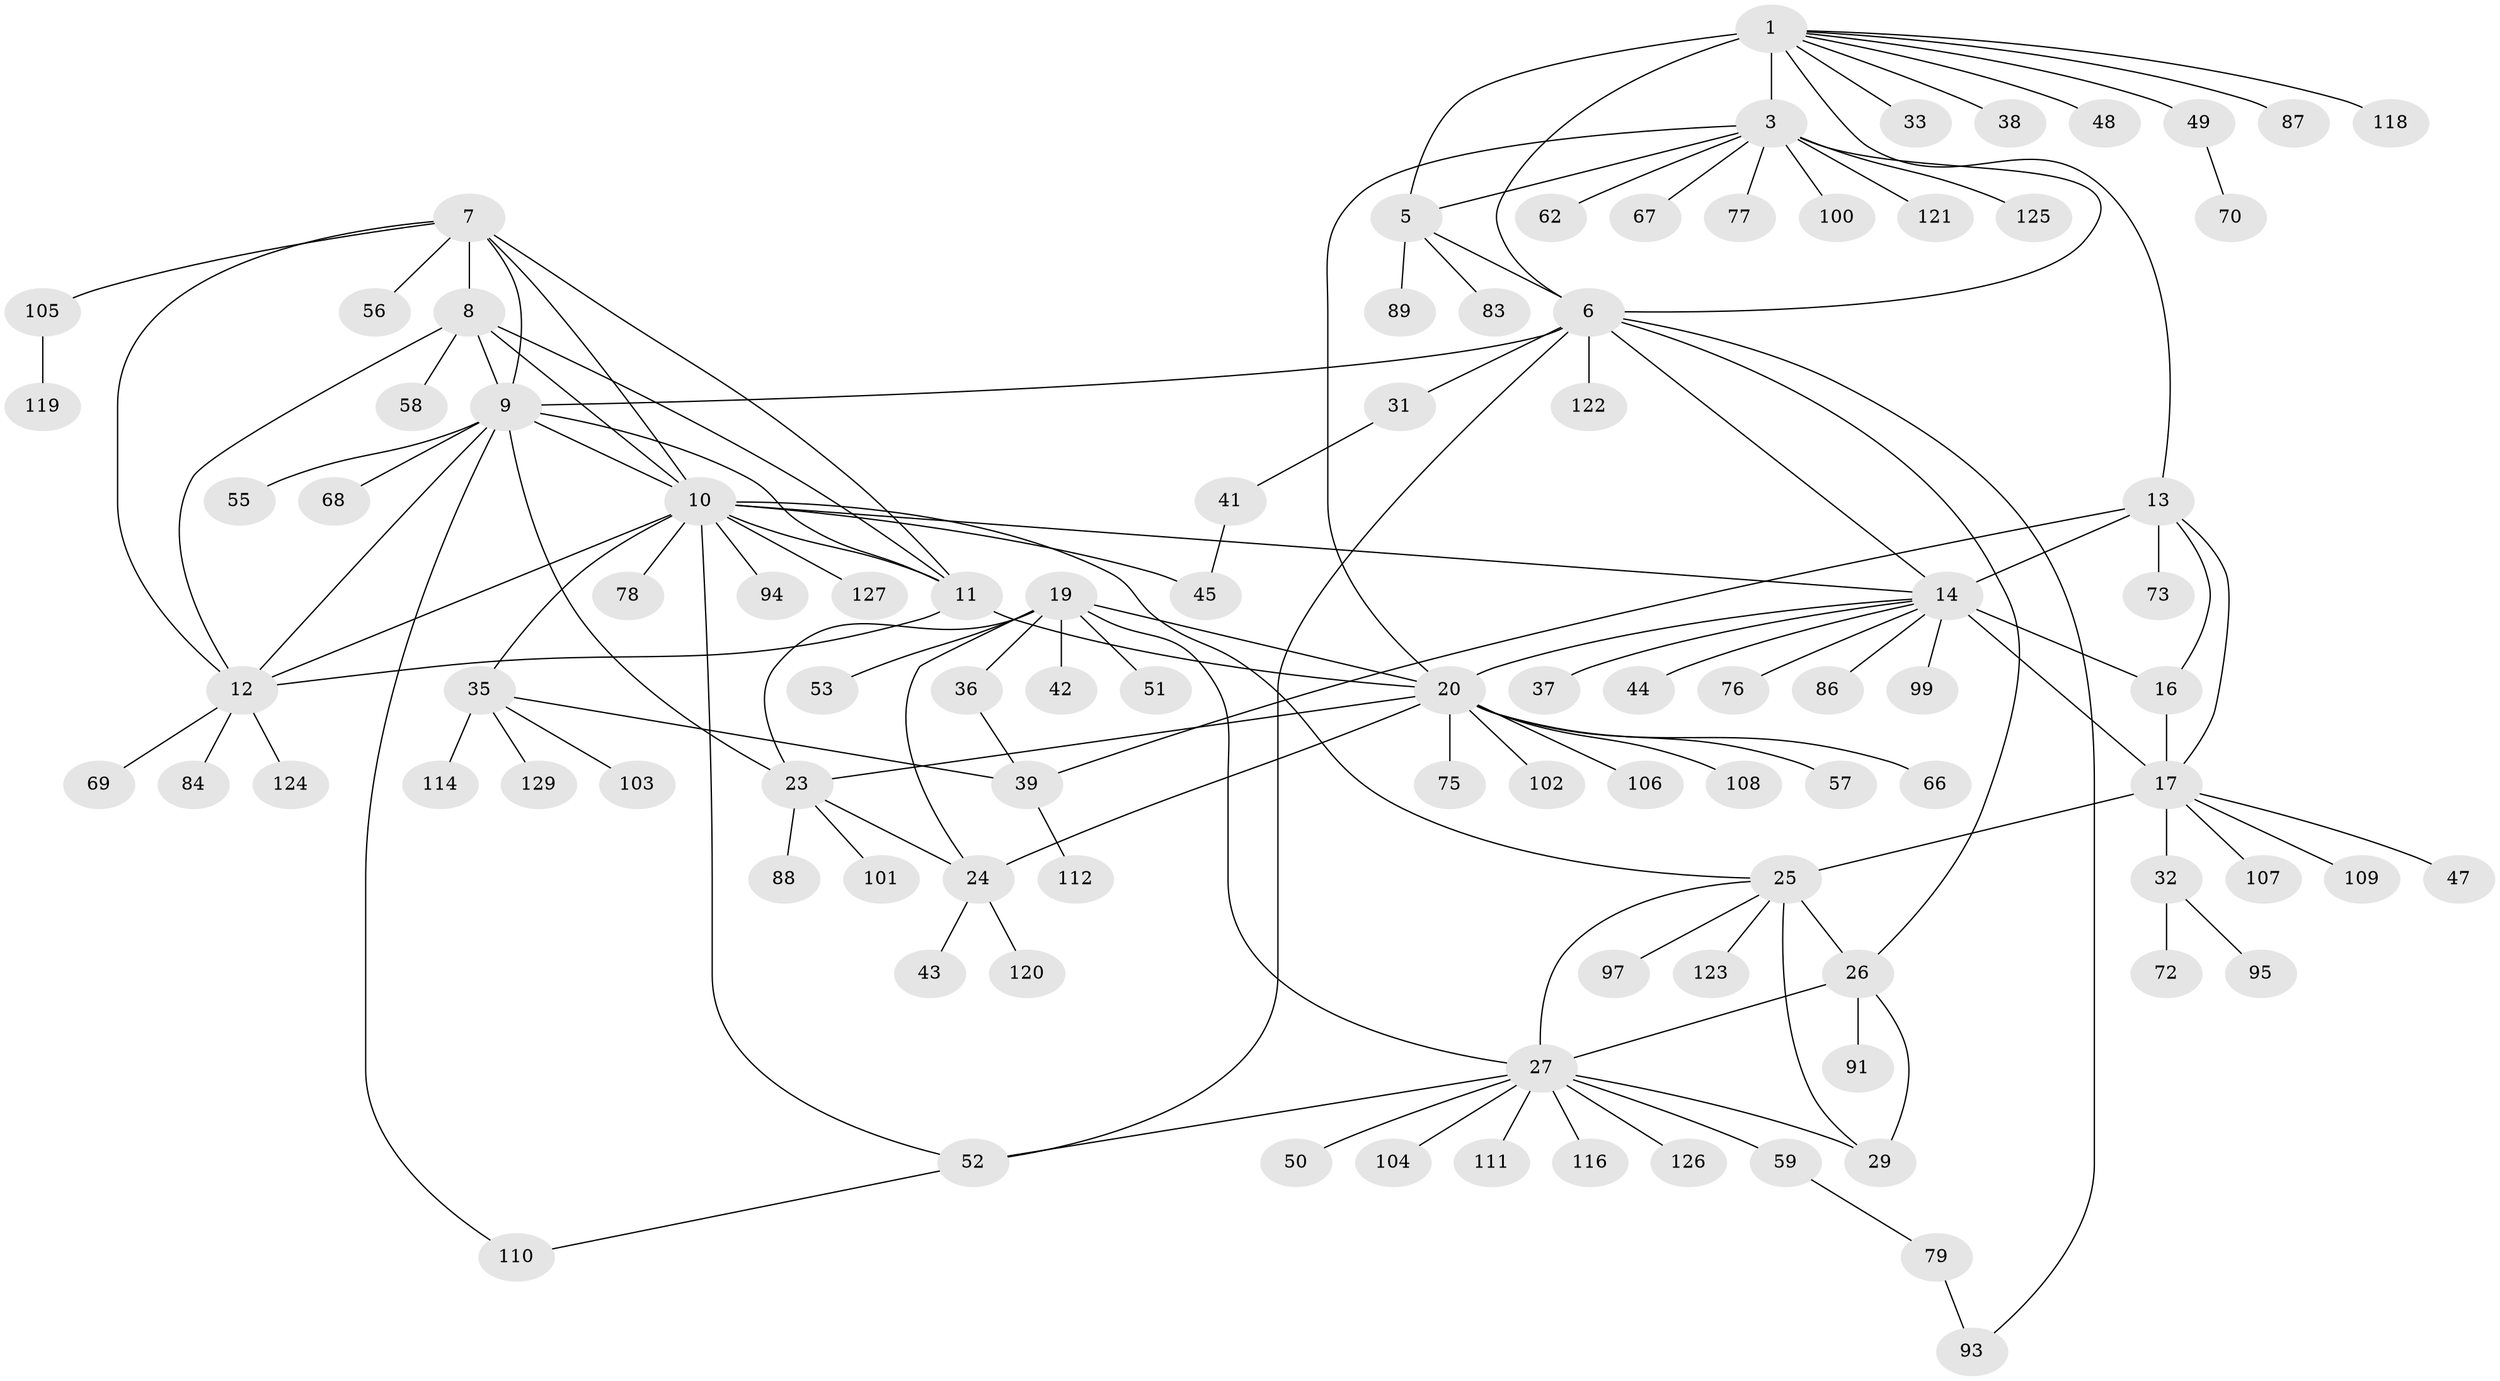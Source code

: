 // Generated by graph-tools (version 1.1) at 2025/24/03/03/25 07:24:12]
// undirected, 98 vertices, 134 edges
graph export_dot {
graph [start="1"]
  node [color=gray90,style=filled];
  1 [super="+2"];
  3 [super="+4"];
  5;
  6 [super="+34"];
  7 [super="+90"];
  8;
  9 [super="+80"];
  10 [super="+63"];
  11 [super="+71"];
  12 [super="+113"];
  13 [super="+98"];
  14 [super="+15"];
  16 [super="+46"];
  17 [super="+18"];
  19 [super="+21"];
  20 [super="+22"];
  23 [super="+54"];
  24 [super="+40"];
  25 [super="+30"];
  26 [super="+28"];
  27 [super="+85"];
  29 [super="+61"];
  31;
  32 [super="+60"];
  33;
  35 [super="+92"];
  36 [super="+128"];
  37;
  38;
  39 [super="+74"];
  41 [super="+130"];
  42;
  43;
  44;
  45;
  47 [super="+64"];
  48 [super="+96"];
  49;
  50;
  51;
  52 [super="+65"];
  53;
  55;
  56;
  57 [super="+81"];
  58;
  59;
  62 [super="+82"];
  66;
  67;
  68;
  69;
  70;
  72;
  73;
  75;
  76;
  77;
  78;
  79;
  83;
  84;
  86;
  87;
  88;
  89;
  91;
  93;
  94;
  95;
  97;
  99;
  100;
  101;
  102;
  103;
  104;
  105 [super="+115"];
  106;
  107;
  108;
  109;
  110;
  111;
  112;
  114 [super="+117"];
  116;
  118;
  119;
  120;
  121;
  122;
  123;
  124;
  125;
  126;
  127;
  129;
  1 -- 3 [weight=4];
  1 -- 5 [weight=2];
  1 -- 6 [weight=2];
  1 -- 13;
  1 -- 48;
  1 -- 33;
  1 -- 38;
  1 -- 49;
  1 -- 118;
  1 -- 87;
  3 -- 5 [weight=2];
  3 -- 6 [weight=2];
  3 -- 20;
  3 -- 67;
  3 -- 77;
  3 -- 100;
  3 -- 121;
  3 -- 125;
  3 -- 62;
  5 -- 6;
  5 -- 83;
  5 -- 89;
  6 -- 9;
  6 -- 26;
  6 -- 31;
  6 -- 52;
  6 -- 93;
  6 -- 122;
  6 -- 14;
  7 -- 8;
  7 -- 9;
  7 -- 10;
  7 -- 11;
  7 -- 12;
  7 -- 56;
  7 -- 105;
  8 -- 9;
  8 -- 10;
  8 -- 11;
  8 -- 12;
  8 -- 58;
  9 -- 10;
  9 -- 11;
  9 -- 12;
  9 -- 55;
  9 -- 68;
  9 -- 110;
  9 -- 23;
  10 -- 11;
  10 -- 12;
  10 -- 14;
  10 -- 35;
  10 -- 45;
  10 -- 52;
  10 -- 78;
  10 -- 94;
  10 -- 127;
  10 -- 25;
  11 -- 12;
  11 -- 20;
  12 -- 69;
  12 -- 84;
  12 -- 124;
  13 -- 14 [weight=2];
  13 -- 16;
  13 -- 17 [weight=2];
  13 -- 39;
  13 -- 73;
  14 -- 16 [weight=2];
  14 -- 17 [weight=4];
  14 -- 44;
  14 -- 76;
  14 -- 99;
  14 -- 37;
  14 -- 86;
  14 -- 20;
  16 -- 17 [weight=2];
  17 -- 32;
  17 -- 47;
  17 -- 107;
  17 -- 109;
  17 -- 25;
  19 -- 20 [weight=4];
  19 -- 23 [weight=2];
  19 -- 24 [weight=2];
  19 -- 36;
  19 -- 51;
  19 -- 53;
  19 -- 42;
  19 -- 27;
  20 -- 23 [weight=2];
  20 -- 24 [weight=2];
  20 -- 57;
  20 -- 106;
  20 -- 66;
  20 -- 102;
  20 -- 75;
  20 -- 108;
  23 -- 24;
  23 -- 88;
  23 -- 101;
  24 -- 43;
  24 -- 120;
  25 -- 26 [weight=4];
  25 -- 27 [weight=2];
  25 -- 29 [weight=2];
  25 -- 123;
  25 -- 97;
  26 -- 27 [weight=2];
  26 -- 29 [weight=2];
  26 -- 91;
  27 -- 29;
  27 -- 50;
  27 -- 59;
  27 -- 104;
  27 -- 111;
  27 -- 116;
  27 -- 126;
  27 -- 52;
  31 -- 41;
  32 -- 72;
  32 -- 95;
  35 -- 103;
  35 -- 114;
  35 -- 129;
  35 -- 39;
  36 -- 39;
  39 -- 112;
  41 -- 45;
  49 -- 70;
  52 -- 110;
  59 -- 79;
  79 -- 93;
  105 -- 119;
}
